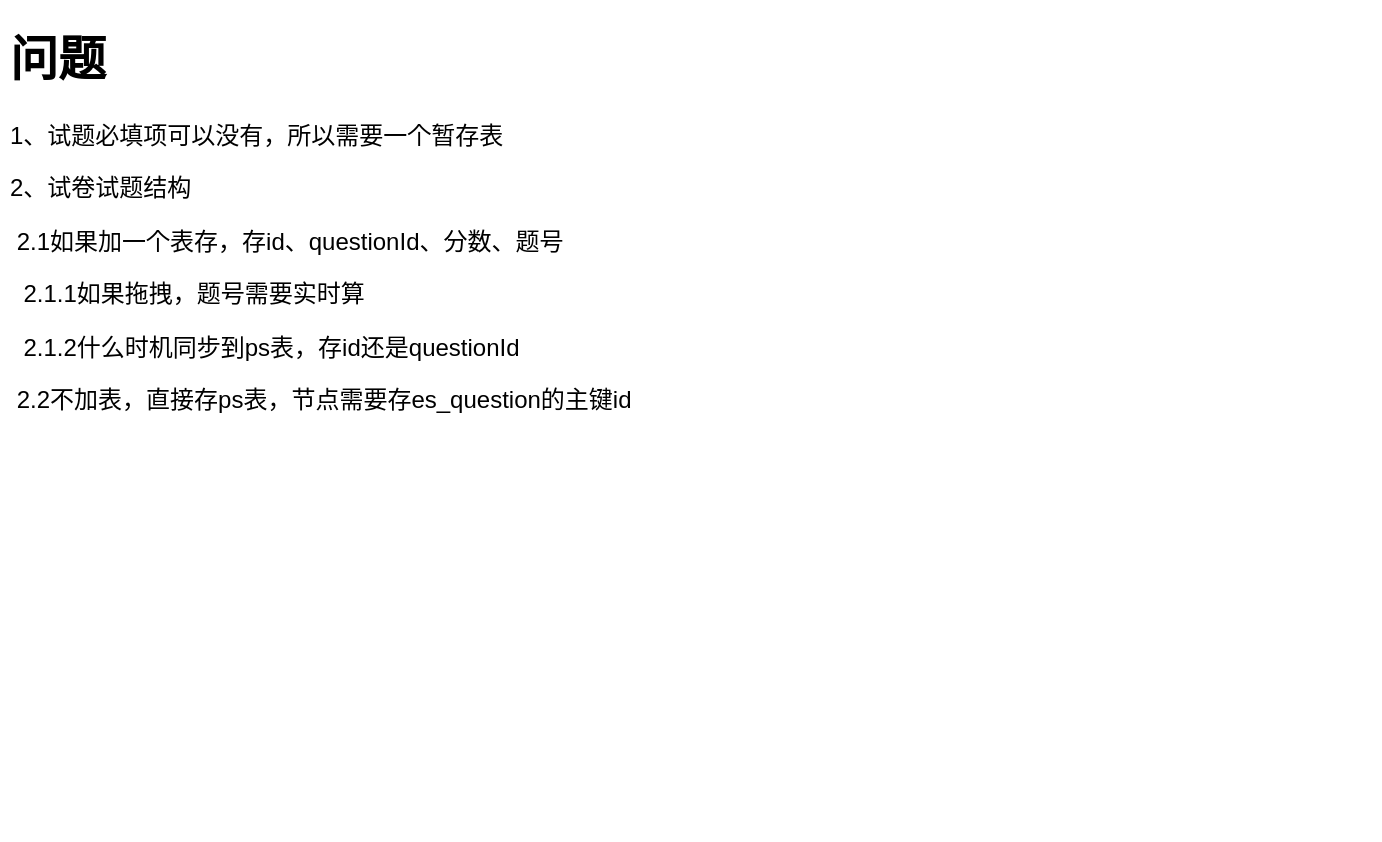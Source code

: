 <mxfile version="20.2.6" type="github">
  <diagram id="FLb6yXy-qVxE8_mqJTKt" name="第 1 页">
    <mxGraphModel dx="1203" dy="597" grid="1" gridSize="10" guides="1" tooltips="1" connect="1" arrows="1" fold="1" page="1" pageScale="1" pageWidth="827" pageHeight="1169" math="0" shadow="0">
      <root>
        <mxCell id="0" />
        <mxCell id="1" parent="0" />
        <mxCell id="muQduhC81APmcwPTCE_6-1" value="&lt;h1&gt;问题&lt;/h1&gt;&lt;p&gt;1、试题必填项可以没有，所以需要一个暂存表&lt;/p&gt;&lt;p&gt;2、试卷试题结构&lt;/p&gt;&lt;p&gt;&lt;span style=&quot;white-space: pre;&quot;&gt;	&lt;/span&gt;2.1如果加一个表存，存id、questionId、分数、题号&lt;br&gt;&lt;/p&gt;&lt;p&gt;&lt;span style=&quot;white-space: pre;&quot;&gt;	&lt;/span&gt;&lt;span style=&quot;white-space: pre;&quot;&gt;	&lt;/span&gt;2.1.1如果拖拽，题号需要实时算&lt;br&gt;&lt;/p&gt;&lt;p&gt;&lt;span style=&quot;white-space: pre;&quot;&gt;	&lt;/span&gt;&lt;span style=&quot;white-space: pre;&quot;&gt;	&lt;/span&gt;2.1.2什么时机同步到ps表，存id还是questionId&lt;br&gt;&lt;/p&gt;&lt;p&gt;&lt;span style=&quot;white-space: pre;&quot;&gt;	&lt;/span&gt;2.2不加表，直接存ps表，节点需要存es_question的主键id&lt;br&gt;&lt;/p&gt;" style="text;html=1;strokeColor=none;fillColor=none;spacing=5;spacingTop=-20;whiteSpace=wrap;overflow=hidden;rounded=0;" vertex="1" parent="1">
          <mxGeometry x="100" y="220" width="690" height="410" as="geometry" />
        </mxCell>
      </root>
    </mxGraphModel>
  </diagram>
</mxfile>
